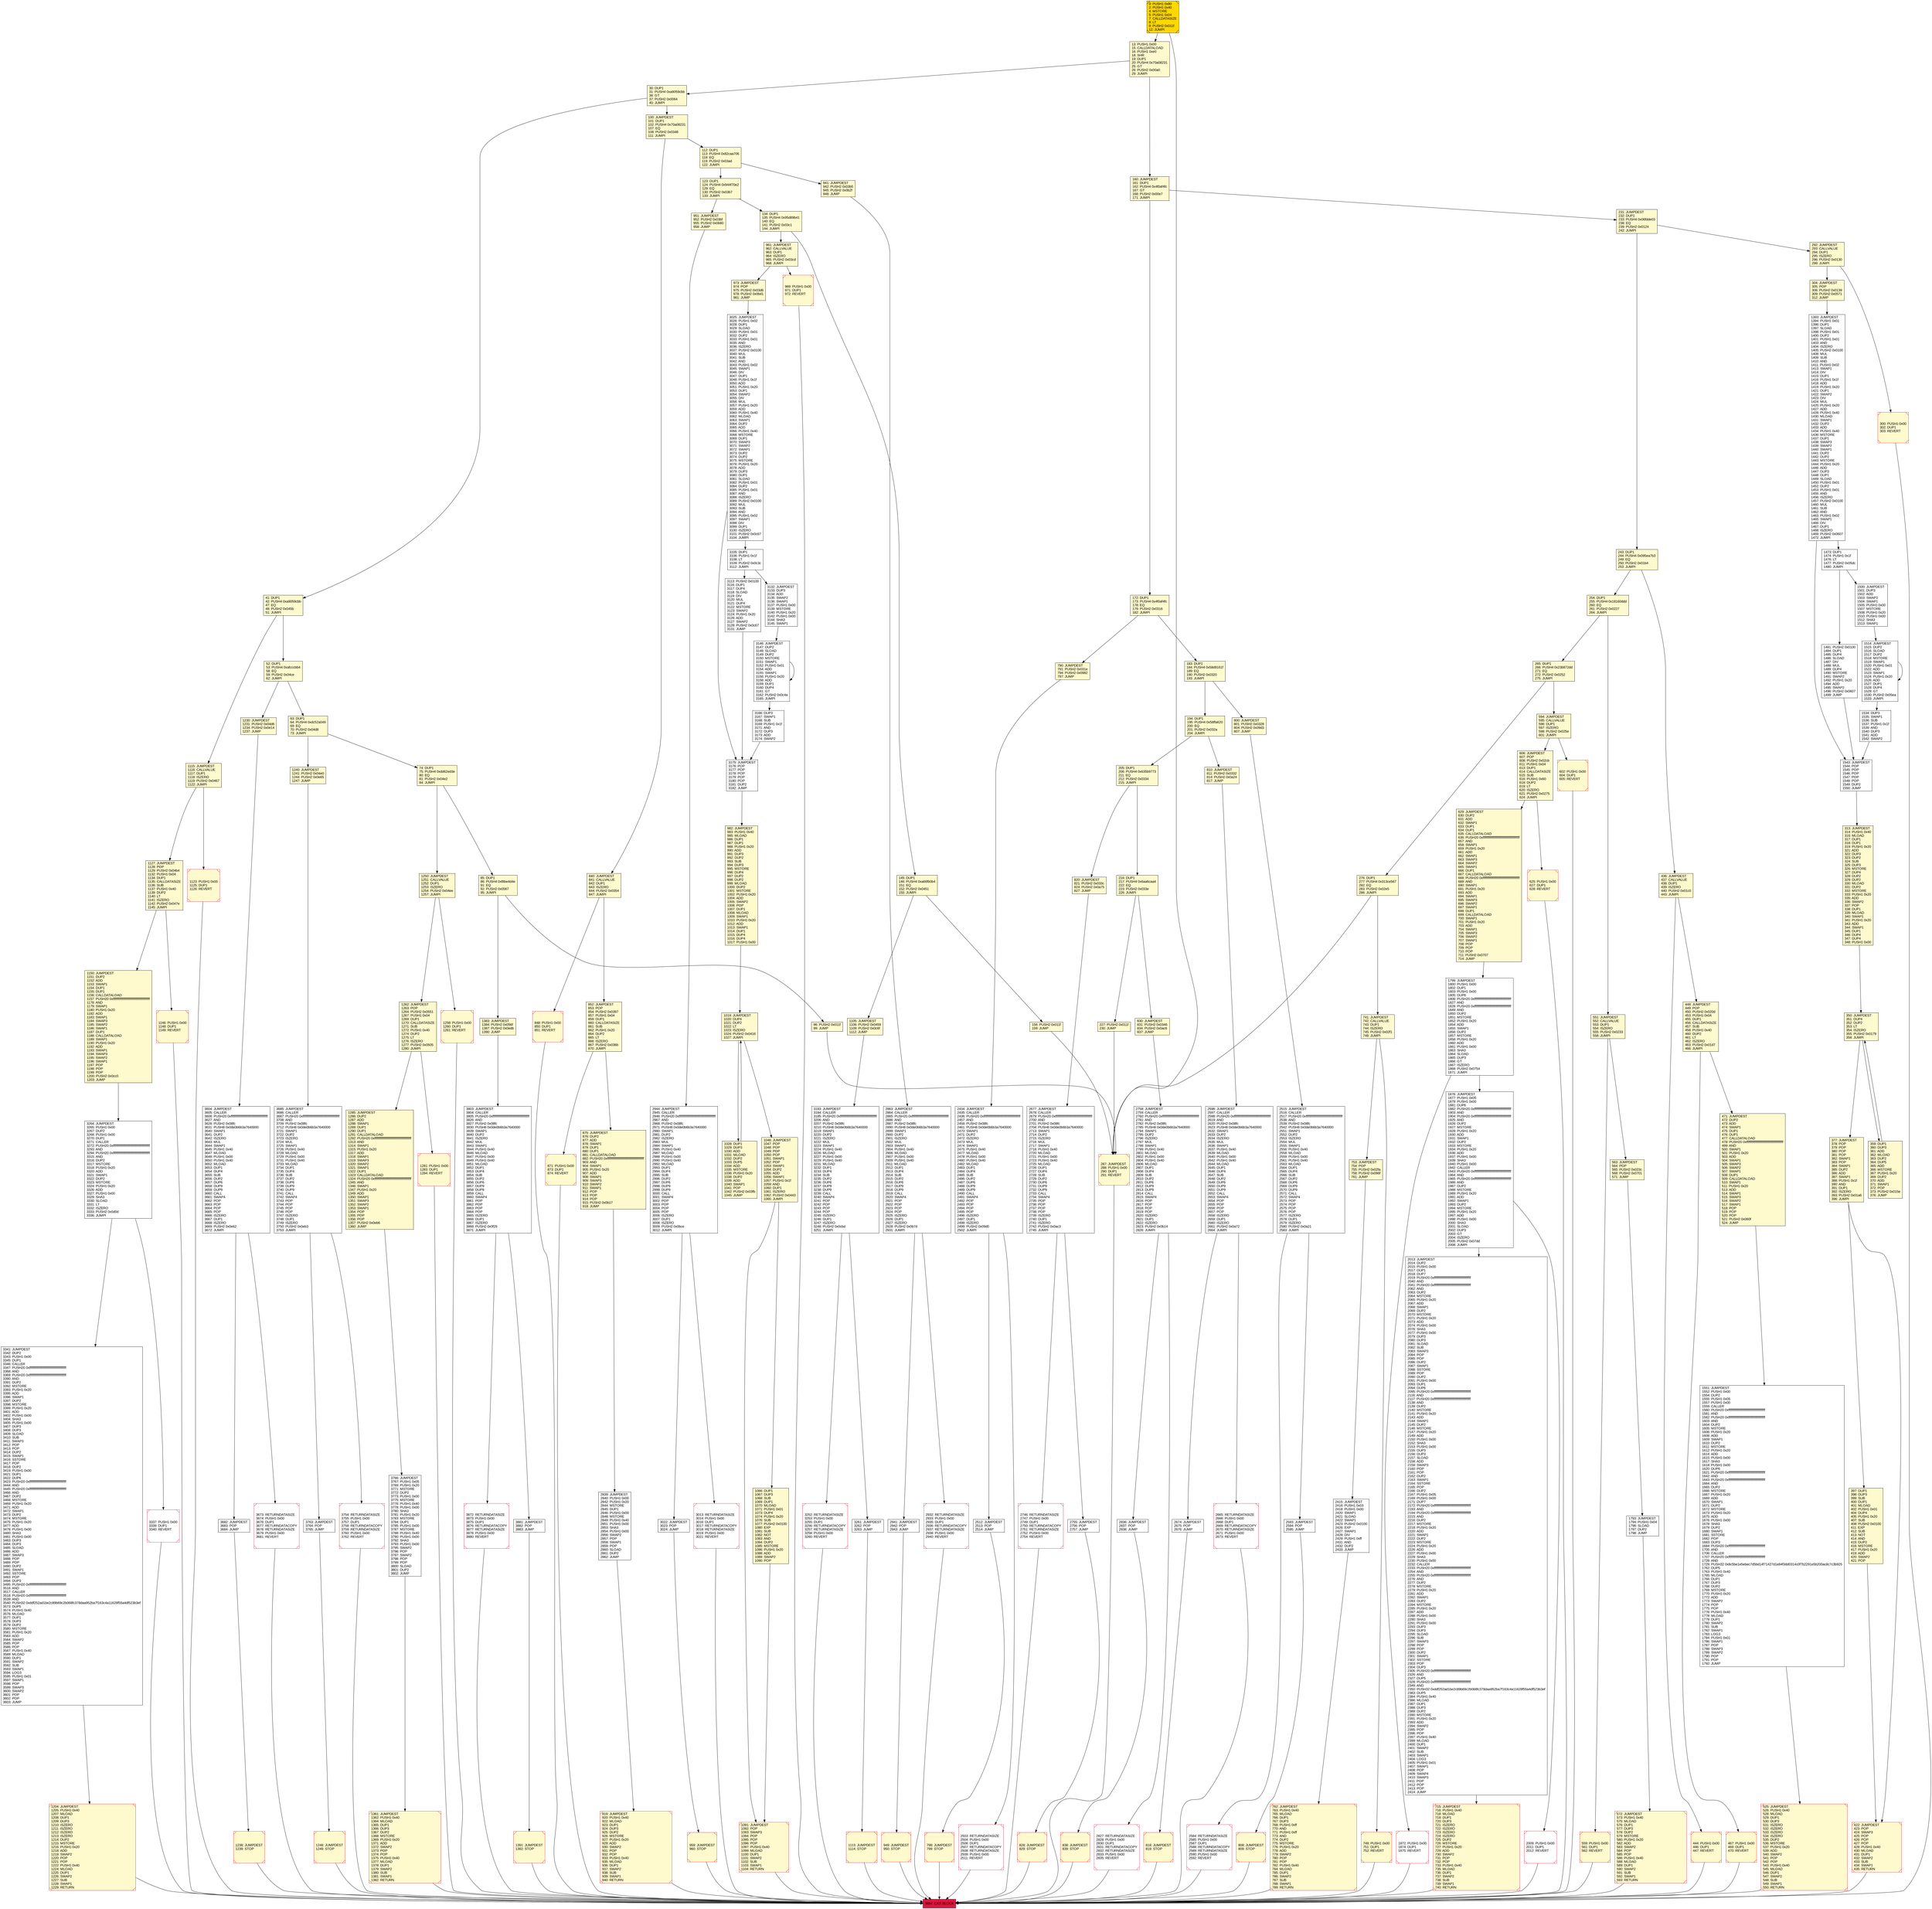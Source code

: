 digraph G {
bgcolor=transparent rankdir=UD;
node [shape=box style=filled color=black fillcolor=white fontname=arial fontcolor=black];
2584 [label="2584: RETURNDATASIZE\l2585: PUSH1 0x00\l2587: DUP1\l2588: RETURNDATACOPY\l2589: RETURNDATASIZE\l2590: PUSH1 0x00\l2592: REVERT\l" shape=Msquare color=crimson ];
2593 [label="2593: JUMPDEST\l2594: POP\l2595: JUMP\l" ];
276 [label="276: DUP1\l277: PUSH4 0x313ce567\l282: EQ\l283: PUSH2 0x02e5\l286: JUMPI\l" fillcolor=lemonchiffon ];
350 [label="350: JUMPDEST\l351: DUP4\l352: DUP2\l353: LT\l354: ISZERO\l355: PUSH2 0x0179\l358: JUMPI\l" fillcolor=lemonchiffon ];
3105 [label="3105: DUP1\l3106: PUSH1 0x1f\l3108: LT\l3109: PUSH2 0x0c3c\l3112: JUMPI\l" ];
1230 [label="1230: JUMPDEST\l1231: PUSH2 0x04d6\l1234: PUSH2 0x0e14\l1237: JUMP\l" fillcolor=lemonchiffon ];
3881 [label="3881: JUMPDEST\l3882: POP\l3883: JUMP\l" ];
2827 [label="2827: RETURNDATASIZE\l2828: PUSH1 0x00\l2830: DUP1\l2831: RETURNDATACOPY\l2832: RETURNDATASIZE\l2833: PUSH1 0x00\l2835: REVERT\l" shape=Msquare color=crimson ];
227 [label="227: PUSH2 0x011f\l230: JUMP\l" fillcolor=lemonchiffon ];
254 [label="254: DUP1\l255: PUSH4 0x18160ddd\l260: EQ\l261: PUSH2 0x0227\l264: JUMPI\l" fillcolor=lemonchiffon ];
3803 [label="3803: JUMPDEST\l3804: CALLER\l3805: PUSH20 0xffffffffffffffffffffffffffffffffffffffff\l3826: AND\l3827: PUSH2 0x08fc\l3830: PUSH8 0x0de0b6b3a7640000\l3839: SWAP1\l3840: DUP2\l3841: ISZERO\l3842: MUL\l3843: SWAP1\l3844: PUSH1 0x40\l3846: MLOAD\l3847: PUSH1 0x00\l3849: PUSH1 0x40\l3851: MLOAD\l3852: DUP1\l3853: DUP4\l3854: SUB\l3855: DUP2\l3856: DUP6\l3857: DUP9\l3858: DUP9\l3859: CALL\l3860: SWAP4\l3861: POP\l3862: POP\l3863: POP\l3864: POP\l3865: ISZERO\l3866: DUP1\l3867: ISZERO\l3868: PUSH2 0x0f29\l3871: JUMPI\l" ];
1876 [label="1876: JUMPDEST\l1877: PUSH1 0x05\l1879: PUSH1 0x00\l1881: DUP6\l1882: PUSH20 0xffffffffffffffffffffffffffffffffffffffff\l1903: AND\l1904: PUSH20 0xffffffffffffffffffffffffffffffffffffffff\l1925: AND\l1926: DUP2\l1927: MSTORE\l1928: PUSH1 0x20\l1930: ADD\l1931: SWAP1\l1932: DUP2\l1933: MSTORE\l1934: PUSH1 0x20\l1936: ADD\l1937: PUSH1 0x00\l1939: SHA3\l1940: PUSH1 0x00\l1942: CALLER\l1943: PUSH20 0xffffffffffffffffffffffffffffffffffffffff\l1964: AND\l1965: PUSH20 0xffffffffffffffffffffffffffffffffffffffff\l1986: AND\l1987: DUP2\l1988: MSTORE\l1989: PUSH1 0x20\l1991: ADD\l1992: SWAP1\l1993: DUP2\l1994: MSTORE\l1995: PUSH1 0x20\l1997: ADD\l1998: PUSH1 0x00\l2000: SHA3\l2001: SLOAD\l2002: DUP3\l2003: GT\l2004: ISZERO\l2005: PUSH2 0x07dd\l2008: JUMPI\l" ];
287 [label="287: JUMPDEST\l288: PUSH1 0x00\l290: DUP1\l291: REVERT\l" fillcolor=lemonchiffon shape=Msquare color=crimson ];
1383 [label="1383: JUMPDEST\l1384: PUSH2 0x056f\l1387: PUSH2 0x0edb\l1390: JUMP\l" fillcolor=lemonchiffon ];
216 [label="216: DUP1\l217: PUSH4 0x6aa6caa4\l222: EQ\l223: PUSH2 0x033e\l226: JUMPI\l" fillcolor=lemonchiffon ];
444 [label="444: PUSH1 0x00\l446: DUP1\l447: REVERT\l" fillcolor=lemonchiffon shape=Msquare color=crimson ];
3113 [label="3113: PUSH2 0x0100\l3116: DUP1\l3117: DUP4\l3118: SLOAD\l3119: DIV\l3120: MUL\l3121: DUP4\l3122: MSTORE\l3123: SWAP2\l3124: PUSH1 0x20\l3126: ADD\l3127: SWAP2\l3128: PUSH2 0x0c67\l3131: JUMP\l" ];
949 [label="949: JUMPDEST\l950: STOP\l" fillcolor=lemonchiffon shape=Msquare color=crimson ];
1066 [label="1066: DUP1\l1067: DUP3\l1068: SUB\l1069: DUP1\l1070: MLOAD\l1071: PUSH1 0x01\l1073: DUP4\l1074: PUSH1 0x20\l1076: SUB\l1077: PUSH2 0x0100\l1080: EXP\l1081: SUB\l1082: NOT\l1083: AND\l1084: DUP2\l1085: MSTORE\l1086: PUSH1 0x20\l1088: ADD\l1089: SWAP2\l1090: POP\l" fillcolor=lemonchiffon ];
1285 [label="1285: JUMPDEST\l1286: DUP2\l1287: ADD\l1288: SWAP1\l1289: DUP1\l1290: DUP1\l1291: CALLDATALOAD\l1292: PUSH20 0xffffffffffffffffffffffffffffffffffffffff\l1313: AND\l1314: SWAP1\l1315: PUSH1 0x20\l1317: ADD\l1318: SWAP1\l1319: SWAP3\l1320: SWAP2\l1321: SWAP1\l1322: DUP1\l1323: CALLDATALOAD\l1324: PUSH20 0xffffffffffffffffffffffffffffffffffffffff\l1345: AND\l1346: SWAP1\l1347: PUSH1 0x20\l1349: ADD\l1350: SWAP1\l1351: SWAP3\l1352: SWAP2\l1353: SWAP1\l1354: POP\l1355: POP\l1356: POP\l1357: PUSH2 0x0eb6\l1360: JUMP\l" fillcolor=lemonchiffon ];
919 [label="919: JUMPDEST\l920: PUSH1 0x40\l922: MLOAD\l923: DUP1\l924: DUP3\l925: DUP2\l926: MSTORE\l927: PUSH1 0x20\l929: ADD\l930: SWAP2\l931: POP\l932: POP\l933: PUSH1 0x40\l935: MLOAD\l936: DUP1\l937: SWAP2\l938: SUB\l939: SWAP1\l940: RETURN\l" fillcolor=lemonchiffon shape=Msquare color=crimson ];
3132 [label="3132: JUMPDEST\l3133: DUP3\l3134: ADD\l3135: SWAP2\l3136: SWAP1\l3137: PUSH1 0x00\l3139: MSTORE\l3140: PUSH1 0x20\l3142: PUSH1 0x00\l3144: SHA3\l3145: SWAP1\l" ];
959 [label="959: JUMPDEST\l960: STOP\l" fillcolor=lemonchiffon shape=Msquare color=crimson ];
3884 [label="3884: EXIT BLOCK\l" fillcolor=crimson ];
800 [label="800: JUMPDEST\l801: PUSH2 0x0328\l804: PUSH2 0x09d3\l807: JUMP\l" fillcolor=lemonchiffon ];
525 [label="525: JUMPDEST\l526: PUSH1 0x40\l528: MLOAD\l529: DUP1\l530: DUP3\l531: ISZERO\l532: ISZERO\l533: ISZERO\l534: ISZERO\l535: DUP2\l536: MSTORE\l537: PUSH1 0x20\l539: ADD\l540: SWAP2\l541: POP\l542: POP\l543: PUSH1 0x40\l545: MLOAD\l546: DUP1\l547: SWAP2\l548: SUB\l549: SWAP1\l550: RETURN\l" fillcolor=lemonchiffon shape=Msquare color=crimson ];
1543 [label="1543: JUMPDEST\l1544: POP\l1545: POP\l1546: POP\l1547: POP\l1548: POP\l1549: DUP2\l1550: JUMP\l" ];
2836 [label="2836: JUMPDEST\l2837: POP\l2838: JUMP\l" ];
830 [label="830: JUMPDEST\l831: PUSH2 0x0346\l834: PUSH2 0x0ac6\l837: JUMP\l" fillcolor=lemonchiffon ];
3872 [label="3872: RETURNDATASIZE\l3873: PUSH1 0x00\l3875: DUP1\l3876: RETURNDATACOPY\l3877: RETURNDATASIZE\l3878: PUSH1 0x00\l3880: REVERT\l" shape=Msquare color=crimson ];
422 [label="422: JUMPDEST\l423: POP\l424: SWAP3\l425: POP\l426: POP\l427: POP\l428: PUSH1 0x40\l430: MLOAD\l431: DUP1\l432: SWAP2\l433: SUB\l434: SWAP1\l435: RETURN\l" fillcolor=lemonchiffon shape=Msquare color=crimson ];
194 [label="194: DUP1\l195: PUSH4 0x58ffa620\l200: EQ\l201: PUSH2 0x032a\l204: JUMPI\l" fillcolor=lemonchiffon ];
2596 [label="2596: JUMPDEST\l2597: CALLER\l2598: PUSH20 0xffffffffffffffffffffffffffffffffffffffff\l2619: AND\l2620: PUSH2 0x08fc\l2623: PUSH8 0x0de0b6b3a7640000\l2632: SWAP1\l2633: DUP2\l2634: ISZERO\l2635: MUL\l2636: SWAP1\l2637: PUSH1 0x40\l2639: MLOAD\l2640: PUSH1 0x00\l2642: PUSH1 0x40\l2644: MLOAD\l2645: DUP1\l2646: DUP4\l2647: SUB\l2648: DUP2\l2649: DUP6\l2650: DUP9\l2651: DUP9\l2652: CALL\l2653: SWAP4\l2654: POP\l2655: POP\l2656: POP\l2657: POP\l2658: ISZERO\l2659: DUP1\l2660: ISZERO\l2661: PUSH2 0x0a72\l2664: JUMPI\l" ];
2013 [label="2013: JUMPDEST\l2014: DUP2\l2015: PUSH1 0x00\l2017: DUP1\l2018: DUP7\l2019: PUSH20 0xffffffffffffffffffffffffffffffffffffffff\l2040: AND\l2041: PUSH20 0xffffffffffffffffffffffffffffffffffffffff\l2062: AND\l2063: DUP2\l2064: MSTORE\l2065: PUSH1 0x20\l2067: ADD\l2068: SWAP1\l2069: DUP2\l2070: MSTORE\l2071: PUSH1 0x20\l2073: ADD\l2074: PUSH1 0x00\l2076: SHA3\l2077: PUSH1 0x00\l2079: DUP3\l2080: DUP3\l2081: SLOAD\l2082: SUB\l2083: SWAP3\l2084: POP\l2085: POP\l2086: DUP2\l2087: SWAP1\l2088: SSTORE\l2089: POP\l2090: DUP2\l2091: PUSH1 0x00\l2093: DUP1\l2094: DUP6\l2095: PUSH20 0xffffffffffffffffffffffffffffffffffffffff\l2116: AND\l2117: PUSH20 0xffffffffffffffffffffffffffffffffffffffff\l2138: AND\l2139: DUP2\l2140: MSTORE\l2141: PUSH1 0x20\l2143: ADD\l2144: SWAP1\l2145: DUP2\l2146: MSTORE\l2147: PUSH1 0x20\l2149: ADD\l2150: PUSH1 0x00\l2152: SHA3\l2153: PUSH1 0x00\l2155: DUP3\l2156: DUP3\l2157: SLOAD\l2158: ADD\l2159: SWAP3\l2160: POP\l2161: POP\l2162: DUP2\l2163: SWAP1\l2164: SSTORE\l2165: POP\l2166: DUP2\l2167: PUSH1 0x05\l2169: PUSH1 0x00\l2171: DUP7\l2172: PUSH20 0xffffffffffffffffffffffffffffffffffffffff\l2193: AND\l2194: PUSH20 0xffffffffffffffffffffffffffffffffffffffff\l2215: AND\l2216: DUP2\l2217: MSTORE\l2218: PUSH1 0x20\l2220: ADD\l2221: SWAP1\l2222: DUP2\l2223: MSTORE\l2224: PUSH1 0x20\l2226: ADD\l2227: PUSH1 0x00\l2229: SHA3\l2230: PUSH1 0x00\l2232: CALLER\l2233: PUSH20 0xffffffffffffffffffffffffffffffffffffffff\l2254: AND\l2255: PUSH20 0xffffffffffffffffffffffffffffffffffffffff\l2276: AND\l2277: DUP2\l2278: MSTORE\l2279: PUSH1 0x20\l2281: ADD\l2282: SWAP1\l2283: DUP2\l2284: MSTORE\l2285: PUSH1 0x20\l2287: ADD\l2288: PUSH1 0x00\l2290: SHA3\l2291: PUSH1 0x00\l2293: DUP3\l2294: DUP3\l2295: SLOAD\l2296: SUB\l2297: SWAP3\l2298: POP\l2299: POP\l2300: DUP2\l2301: SWAP1\l2302: SSTORE\l2303: POP\l2304: DUP3\l2305: PUSH20 0xffffffffffffffffffffffffffffffffffffffff\l2326: AND\l2327: DUP5\l2328: PUSH20 0xffffffffffffffffffffffffffffffffffffffff\l2349: AND\l2350: PUSH32 0xddf252ad1be2c89b69c2b068fc378daa952ba7f163c4a11628f55a4df523b3ef\l2383: DUP5\l2384: PUSH1 0x40\l2386: MLOAD\l2387: DUP1\l2388: DUP3\l2389: DUP2\l2390: MSTORE\l2391: PUSH1 0x20\l2393: ADD\l2394: SWAP2\l2395: POP\l2396: POP\l2397: PUSH1 0x40\l2399: MLOAD\l2400: DUP1\l2401: SWAP2\l2402: SUB\l2403: SWAP1\l2404: LOG3\l2405: PUSH1 0x01\l2407: SWAP1\l2408: POP\l2409: SWAP4\l2410: SWAP3\l2411: POP\l2412: POP\l2413: POP\l2414: JUMP\l" ];
1238 [label="1238: JUMPDEST\l1239: STOP\l" fillcolor=lemonchiffon shape=Msquare color=crimson ];
3673 [label="3673: RETURNDATASIZE\l3674: PUSH1 0x00\l3676: DUP1\l3677: RETURNDATACOPY\l3678: RETURNDATASIZE\l3679: PUSH1 0x00\l3681: REVERT\l" shape=Msquare color=crimson ];
3682 [label="3682: JUMPDEST\l3683: POP\l3684: JUMP\l" ];
2434 [label="2434: JUMPDEST\l2435: CALLER\l2436: PUSH20 0xffffffffffffffffffffffffffffffffffffffff\l2457: AND\l2458: PUSH2 0x08fc\l2461: PUSH8 0x0de0b6b3a7640000\l2470: SWAP1\l2471: DUP2\l2472: ISZERO\l2473: MUL\l2474: SWAP1\l2475: PUSH1 0x40\l2477: MLOAD\l2478: PUSH1 0x00\l2480: PUSH1 0x40\l2482: MLOAD\l2483: DUP1\l2484: DUP4\l2485: SUB\l2486: DUP2\l2487: DUP6\l2488: DUP9\l2489: DUP9\l2490: CALL\l2491: SWAP4\l2492: POP\l2493: POP\l2494: POP\l2495: POP\l2496: ISZERO\l2497: DUP1\l2498: ISZERO\l2499: PUSH2 0x09d0\l2502: JUMPI\l" ];
1258 [label="1258: PUSH1 0x00\l1260: DUP1\l1261: REVERT\l" fillcolor=lemonchiffon shape=Msquare color=crimson ];
749 [label="749: PUSH1 0x00\l751: DUP1\l752: REVERT\l" fillcolor=lemonchiffon shape=Msquare color=crimson ];
1514 [label="1514: JUMPDEST\l1515: DUP2\l1516: SLOAD\l1517: DUP2\l1518: MSTORE\l1519: SWAP1\l1520: PUSH1 0x01\l1522: ADD\l1523: SWAP1\l1524: PUSH1 0x20\l1526: ADD\l1527: DUP1\l1528: DUP4\l1529: GT\l1530: PUSH2 0x05ea\l1533: JUMPI\l" ];
741 [label="741: JUMPDEST\l742: CALLVALUE\l743: DUP1\l744: ISZERO\l745: PUSH2 0x02f1\l748: JUMPI\l" fillcolor=lemonchiffon ];
762 [label="762: JUMPDEST\l763: PUSH1 0x40\l765: MLOAD\l766: DUP1\l767: DUP3\l768: PUSH1 0xff\l770: AND\l771: PUSH1 0xff\l773: AND\l774: DUP2\l775: MSTORE\l776: PUSH1 0x20\l778: ADD\l779: SWAP2\l780: POP\l781: POP\l782: PUSH1 0x40\l784: MLOAD\l785: DUP1\l786: SWAP2\l787: SUB\l788: SWAP1\l789: RETURN\l" fillcolor=lemonchiffon shape=Msquare color=crimson ];
3175 [label="3175: JUMPDEST\l3176: POP\l3177: POP\l3178: POP\l3179: POP\l3180: POP\l3181: DUP2\l3182: JUMP\l" ];
1250 [label="1250: JUMPDEST\l1251: CALLVALUE\l1252: DUP1\l1253: ISZERO\l1254: PUSH2 0x04ee\l1257: JUMPI\l" fillcolor=lemonchiffon ];
112 [label="112: DUP1\l113: PUSH4 0x82caa706\l118: EQ\l119: PUSH2 0x03ad\l122: JUMPI\l" fillcolor=lemonchiffon ];
852 [label="852: JUMPDEST\l853: POP\l854: PUSH2 0x0397\l857: PUSH1 0x04\l859: DUP1\l860: CALLDATASIZE\l861: SUB\l862: PUSH1 0x20\l864: DUP2\l865: LT\l866: ISZERO\l867: PUSH2 0x036b\l870: JUMPI\l" fillcolor=lemonchiffon ];
2674 [label="2674: JUMPDEST\l2675: POP\l2676: JUMP\l" ];
790 [label="790: JUMPDEST\l791: PUSH2 0x031e\l794: PUSH2 0x0982\l797: JUMP\l" fillcolor=lemonchiffon ];
2941 [label="2941: JUMPDEST\l2942: POP\l2943: JUMP\l" ];
1481 [label="1481: PUSH2 0x0100\l1484: DUP1\l1485: DUP4\l1486: SLOAD\l1487: DIV\l1488: MUL\l1489: DUP4\l1490: MSTORE\l1491: SWAP2\l1492: PUSH1 0x20\l1494: ADD\l1495: SWAP2\l1496: PUSH2 0x0607\l1499: JUMP\l" ];
606 [label="606: JUMPDEST\l607: POP\l608: PUSH2 0x02cb\l611: PUSH1 0x04\l613: DUP1\l614: CALLDATASIZE\l615: SUB\l616: PUSH1 0x60\l618: DUP2\l619: LT\l620: ISZERO\l621: PUSH2 0x0275\l624: JUMPI\l" fillcolor=lemonchiffon ];
961 [label="961: JUMPDEST\l962: CALLVALUE\l963: DUP1\l964: ISZERO\l965: PUSH2 0x03cd\l968: JUMPI\l" fillcolor=lemonchiffon ];
982 [label="982: JUMPDEST\l983: PUSH1 0x40\l985: MLOAD\l986: DUP1\l987: DUP1\l988: PUSH1 0x20\l990: ADD\l991: DUP3\l992: DUP2\l993: SUB\l994: DUP3\l995: MSTORE\l996: DUP4\l997: DUP2\l998: DUP2\l999: MLOAD\l1000: DUP2\l1001: MSTORE\l1002: PUSH1 0x20\l1004: ADD\l1005: SWAP2\l1006: POP\l1007: DUP1\l1008: MLOAD\l1009: SWAP1\l1010: PUSH1 0x20\l1012: ADD\l1013: SWAP1\l1014: DUP1\l1015: DUP4\l1016: DUP4\l1017: PUSH1 0x00\l" fillcolor=lemonchiffon ];
3264 [label="3264: JUMPDEST\l3265: PUSH1 0x00\l3267: DUP2\l3268: PUSH1 0x00\l3270: DUP1\l3271: CALLER\l3272: PUSH20 0xffffffffffffffffffffffffffffffffffffffff\l3293: AND\l3294: PUSH20 0xffffffffffffffffffffffffffffffffffffffff\l3315: AND\l3316: DUP2\l3317: MSTORE\l3318: PUSH1 0x20\l3320: ADD\l3321: SWAP1\l3322: DUP2\l3323: MSTORE\l3324: PUSH1 0x20\l3326: ADD\l3327: PUSH1 0x00\l3329: SHA3\l3330: SLOAD\l3331: LT\l3332: ISZERO\l3333: PUSH2 0x0d0d\l3336: JUMPI\l" ];
3166 [label="3166: DUP3\l3167: SWAP1\l3168: SUB\l3169: PUSH1 0x1f\l3171: AND\l3172: DUP3\l3173: ADD\l3174: SWAP2\l" ];
969 [label="969: PUSH1 0x00\l971: DUP1\l972: REVERT\l" fillcolor=lemonchiffon shape=Msquare color=crimson ];
13 [label="13: PUSH1 0x00\l15: CALLDATALOAD\l16: PUSH1 0xe0\l18: SHR\l19: DUP1\l20: PUSH4 0x70a08231\l25: GT\l26: PUSH2 0x00a0\l29: JUMPI\l" fillcolor=lemonchiffon ];
304 [label="304: JUMPDEST\l305: POP\l306: PUSH2 0x0139\l309: PUSH2 0x0571\l312: JUMP\l" fillcolor=lemonchiffon ];
156 [label="156: PUSH2 0x011f\l159: JUMP\l" fillcolor=lemonchiffon ];
436 [label="436: JUMPDEST\l437: CALLVALUE\l438: DUP1\l439: ISZERO\l440: PUSH2 0x01c0\l443: JUMPI\l" fillcolor=lemonchiffon ];
2515 [label="2515: JUMPDEST\l2516: CALLER\l2517: PUSH20 0xffffffffffffffffffffffffffffffffffffffff\l2538: AND\l2539: PUSH2 0x08fc\l2542: PUSH8 0x0de0b6b3a7640000\l2551: SWAP1\l2552: DUP2\l2553: ISZERO\l2554: MUL\l2555: SWAP1\l2556: PUSH1 0x40\l2558: MLOAD\l2559: PUSH1 0x00\l2561: PUSH1 0x40\l2563: MLOAD\l2564: DUP1\l2565: DUP4\l2566: SUB\l2567: DUP2\l2568: DUP6\l2569: DUP9\l2570: DUP9\l2571: CALL\l2572: SWAP4\l2573: POP\l2574: POP\l2575: POP\l2576: POP\l2577: ISZERO\l2578: DUP1\l2579: ISZERO\l2580: PUSH2 0x0a21\l2583: JUMPI\l" ];
2932 [label="2932: RETURNDATASIZE\l2933: PUSH1 0x00\l2935: DUP1\l2936: RETURNDATACOPY\l2937: RETURNDATASIZE\l2938: PUSH1 0x00\l2940: REVERT\l" shape=Msquare color=crimson ];
467 [label="467: PUSH1 0x00\l469: DUP1\l470: REVERT\l" fillcolor=lemonchiffon shape=Msquare color=crimson ];
2665 [label="2665: RETURNDATASIZE\l2666: PUSH1 0x00\l2668: DUP1\l2669: RETURNDATACOPY\l2670: RETURNDATASIZE\l2671: PUSH1 0x00\l2673: REVERT\l" shape=Msquare color=crimson ];
30 [label="30: DUP1\l31: PUSH4 0xa9059cbb\l36: GT\l37: PUSH2 0x0064\l40: JUMPI\l" fillcolor=lemonchiffon ];
1248 [label="1248: JUMPDEST\l1249: STOP\l" fillcolor=lemonchiffon shape=Msquare color=crimson ];
3025 [label="3025: JUMPDEST\l3026: PUSH1 0x02\l3028: DUP1\l3029: SLOAD\l3030: PUSH1 0x01\l3032: DUP2\l3033: PUSH1 0x01\l3035: AND\l3036: ISZERO\l3037: PUSH2 0x0100\l3040: MUL\l3041: SUB\l3042: AND\l3043: PUSH1 0x02\l3045: SWAP1\l3046: DIV\l3047: DUP1\l3048: PUSH1 0x1f\l3050: ADD\l3051: PUSH1 0x20\l3053: DUP1\l3054: SWAP2\l3055: DIV\l3056: MUL\l3057: PUSH1 0x20\l3059: ADD\l3060: PUSH1 0x40\l3062: MLOAD\l3063: SWAP1\l3064: DUP2\l3065: ADD\l3066: PUSH1 0x40\l3068: MSTORE\l3069: DUP1\l3070: SWAP3\l3071: SWAP2\l3072: SWAP1\l3073: DUP2\l3074: DUP2\l3075: MSTORE\l3076: PUSH1 0x20\l3078: ADD\l3079: DUP3\l3080: DUP1\l3081: SLOAD\l3082: PUSH1 0x01\l3084: DUP2\l3085: PUSH1 0x01\l3087: AND\l3088: ISZERO\l3089: PUSH2 0x0100\l3092: MUL\l3093: SUB\l3094: AND\l3095: PUSH1 0x02\l3097: SWAP1\l3098: DIV\l3099: DUP1\l3100: ISZERO\l3101: PUSH2 0x0c67\l3104: JUMPI\l" ];
875 [label="875: JUMPDEST\l876: DUP2\l877: ADD\l878: SWAP1\l879: DUP1\l880: DUP1\l881: CALLDATALOAD\l882: PUSH20 0xffffffffffffffffffffffffffffffffffffffff\l903: AND\l904: SWAP1\l905: PUSH1 0x20\l907: ADD\l908: SWAP1\l909: SWAP3\l910: SWAP2\l911: SWAP1\l912: POP\l913: POP\l914: POP\l915: PUSH2 0x0b17\l918: JUMP\l" fillcolor=lemonchiffon ];
1028 [label="1028: DUP1\l1029: DUP3\l1030: ADD\l1031: MLOAD\l1032: DUP2\l1033: DUP5\l1034: ADD\l1035: MSTORE\l1036: PUSH1 0x20\l1038: DUP2\l1039: ADD\l1040: SWAP1\l1041: POP\l1042: PUSH2 0x03fb\l1045: JUMP\l" fillcolor=lemonchiffon ];
2009 [label="2009: PUSH1 0x00\l2011: DUP1\l2012: REVERT\l" shape=Msquare color=crimson ];
1473 [label="1473: DUP1\l1474: PUSH1 0x1f\l1476: LT\l1477: PUSH2 0x05dc\l1480: JUMPI\l" ];
397 [label="397: DUP1\l398: DUP3\l399: SUB\l400: DUP1\l401: MLOAD\l402: PUSH1 0x01\l404: DUP4\l405: PUSH1 0x20\l407: SUB\l408: PUSH2 0x0100\l411: EXP\l412: SUB\l413: NOT\l414: AND\l415: DUP2\l416: MSTORE\l417: PUSH1 0x20\l419: ADD\l420: SWAP2\l421: POP\l" fillcolor=lemonchiffon ];
810 [label="810: JUMPDEST\l811: PUSH2 0x0332\l814: PUSH2 0x0a24\l817: JUMP\l" fillcolor=lemonchiffon ];
1204 [label="1204: JUMPDEST\l1205: PUSH1 0x40\l1207: MLOAD\l1208: DUP1\l1209: DUP3\l1210: ISZERO\l1211: ISZERO\l1212: ISZERO\l1213: ISZERO\l1214: DUP2\l1215: MSTORE\l1216: PUSH1 0x20\l1218: ADD\l1219: SWAP2\l1220: POP\l1221: POP\l1222: PUSH1 0x40\l1224: MLOAD\l1225: DUP1\l1226: SWAP2\l1227: SUB\l1228: SWAP1\l1229: RETURN\l" fillcolor=lemonchiffon shape=Msquare color=crimson ];
313 [label="313: JUMPDEST\l314: PUSH1 0x40\l316: MLOAD\l317: DUP1\l318: DUP1\l319: PUSH1 0x20\l321: ADD\l322: DUP3\l323: DUP2\l324: SUB\l325: DUP3\l326: MSTORE\l327: DUP4\l328: DUP2\l329: DUP2\l330: MLOAD\l331: DUP2\l332: MSTORE\l333: PUSH1 0x20\l335: ADD\l336: SWAP2\l337: POP\l338: DUP1\l339: MLOAD\l340: SWAP1\l341: PUSH1 0x20\l343: ADD\l344: SWAP1\l345: DUP1\l346: DUP4\l347: DUP4\l348: PUSH1 0x00\l" fillcolor=lemonchiffon ];
1799 [label="1799: JUMPDEST\l1800: PUSH1 0x00\l1802: DUP1\l1803: PUSH1 0x00\l1805: DUP6\l1806: PUSH20 0xffffffffffffffffffffffffffffffffffffffff\l1827: AND\l1828: PUSH20 0xffffffffffffffffffffffffffffffffffffffff\l1849: AND\l1850: DUP2\l1851: MSTORE\l1852: PUSH1 0x20\l1854: ADD\l1855: SWAP1\l1856: DUP2\l1857: MSTORE\l1858: PUSH1 0x20\l1860: ADD\l1861: PUSH1 0x00\l1863: SHA3\l1864: SLOAD\l1865: DUP3\l1866: GT\l1867: ISZERO\l1868: PUSH2 0x0754\l1871: JUMPI\l" ];
798 [label="798: JUMPDEST\l799: STOP\l" fillcolor=lemonchiffon shape=Msquare color=crimson ];
1019 [label="1019: JUMPDEST\l1020: DUP4\l1021: DUP2\l1022: LT\l1023: ISZERO\l1024: PUSH2 0x0416\l1027: JUMPI\l" fillcolor=lemonchiffon ];
2415 [label="2415: JUMPDEST\l2416: PUSH1 0x03\l2418: PUSH1 0x00\l2420: SWAP1\l2421: SLOAD\l2422: SWAP1\l2423: PUSH2 0x0100\l2426: EXP\l2427: SWAP1\l2428: DIV\l2429: PUSH1 0xff\l2431: AND\l2432: DUP2\l2433: JUMP\l" ];
300 [label="300: PUSH1 0x00\l302: DUP1\l303: REVERT\l" fillcolor=lemonchiffon shape=Msquare color=crimson ];
559 [label="559: PUSH1 0x00\l561: DUP1\l562: REVERT\l" fillcolor=lemonchiffon shape=Msquare color=crimson ];
1150 [label="1150: JUMPDEST\l1151: DUP2\l1152: ADD\l1153: SWAP1\l1154: DUP1\l1155: DUP1\l1156: CALLDATALOAD\l1157: PUSH20 0xffffffffffffffffffffffffffffffffffffffff\l1178: AND\l1179: SWAP1\l1180: PUSH1 0x20\l1182: ADD\l1183: SWAP1\l1184: SWAP3\l1185: SWAP2\l1186: SWAP1\l1187: DUP1\l1188: CALLDATALOAD\l1189: SWAP1\l1190: PUSH1 0x20\l1192: ADD\l1193: SWAP1\l1194: SWAP3\l1195: SWAP2\l1196: SWAP1\l1197: POP\l1198: POP\l1199: POP\l1200: PUSH2 0x0cc0\l1203: JUMP\l" fillcolor=lemonchiffon ];
572 [label="572: JUMPDEST\l573: PUSH1 0x40\l575: MLOAD\l576: DUP1\l577: DUP3\l578: DUP2\l579: MSTORE\l580: PUSH1 0x20\l582: ADD\l583: SWAP2\l584: POP\l585: POP\l586: PUSH1 0x40\l588: MLOAD\l589: DUP1\l590: SWAP2\l591: SUB\l592: SWAP1\l593: RETURN\l" fillcolor=lemonchiffon shape=Msquare color=crimson ];
2677 [label="2677: JUMPDEST\l2678: CALLER\l2679: PUSH20 0xffffffffffffffffffffffffffffffffffffffff\l2700: AND\l2701: PUSH2 0x08fc\l2704: PUSH8 0x0de0b6b3a7640000\l2713: SWAP1\l2714: DUP2\l2715: ISZERO\l2716: MUL\l2717: SWAP1\l2718: PUSH1 0x40\l2720: MLOAD\l2721: PUSH1 0x00\l2723: PUSH1 0x40\l2725: MLOAD\l2726: DUP1\l2727: DUP4\l2728: SUB\l2729: DUP2\l2730: DUP6\l2731: DUP9\l2732: DUP9\l2733: CALL\l2734: SWAP4\l2735: POP\l2736: POP\l2737: POP\l2738: POP\l2739: ISZERO\l2740: DUP1\l2741: ISZERO\l2742: PUSH2 0x0ac3\l2745: JUMPI\l" ];
96 [label="96: PUSH2 0x011f\l99: JUMP\l" fillcolor=lemonchiffon ];
3604 [label="3604: JUMPDEST\l3605: CALLER\l3606: PUSH20 0xffffffffffffffffffffffffffffffffffffffff\l3627: AND\l3628: PUSH2 0x08fc\l3631: PUSH8 0x0de0b6b3a7640000\l3640: SWAP1\l3641: DUP2\l3642: ISZERO\l3643: MUL\l3644: SWAP1\l3645: PUSH1 0x40\l3647: MLOAD\l3648: PUSH1 0x00\l3650: PUSH1 0x40\l3652: MLOAD\l3653: DUP1\l3654: DUP4\l3655: SUB\l3656: DUP2\l3657: DUP6\l3658: DUP9\l3659: DUP9\l3660: CALL\l3661: SWAP4\l3662: POP\l3663: POP\l3664: POP\l3665: POP\l3666: ISZERO\l3667: DUP1\l3668: ISZERO\l3669: PUSH2 0x0e62\l3672: JUMPI\l" ];
1115 [label="1115: JUMPDEST\l1116: CALLVALUE\l1117: DUP1\l1118: ISZERO\l1119: PUSH2 0x0467\l1122: JUMPI\l" fillcolor=lemonchiffon ];
753 [label="753: JUMPDEST\l754: POP\l755: PUSH2 0x02fa\l758: PUSH2 0x096f\l761: JUMP\l" fillcolor=lemonchiffon ];
3763 [label="3763: JUMPDEST\l3764: POP\l3765: JUMP\l" ];
85 [label="85: DUP1\l86: PUSH4 0xf8be4d4e\l91: EQ\l92: PUSH2 0x0567\l95: JUMPI\l" fillcolor=lemonchiffon ];
840 [label="840: JUMPDEST\l841: CALLVALUE\l842: DUP1\l843: ISZERO\l844: PUSH2 0x0354\l847: JUMPI\l" fillcolor=lemonchiffon ];
243 [label="243: DUP1\l244: PUSH4 0x095ea7b3\l249: EQ\l250: PUSH2 0x01b4\l253: JUMPI\l" fillcolor=lemonchiffon ];
3261 [label="3261: JUMPDEST\l3262: POP\l3263: JUMP\l" ];
1240 [label="1240: JUMPDEST\l1241: PUSH2 0x04e0\l1244: PUSH2 0x0e65\l1247: JUMP\l" fillcolor=lemonchiffon ];
820 [label="820: JUMPDEST\l821: PUSH2 0x033c\l824: PUSH2 0x0a75\l827: JUMP\l" fillcolor=lemonchiffon ];
183 [label="183: DUP1\l184: PUSH4 0x58d9161f\l189: EQ\l190: PUSH2 0x0320\l193: JUMPI\l" fillcolor=lemonchiffon ];
3146 [label="3146: JUMPDEST\l3147: DUP2\l3148: SLOAD\l3149: DUP2\l3150: MSTORE\l3151: SWAP1\l3152: PUSH1 0x01\l3154: ADD\l3155: SWAP1\l3156: PUSH1 0x20\l3158: ADD\l3159: DUP1\l3160: DUP4\l3161: GT\l3162: PUSH2 0x0c4a\l3165: JUMPI\l" ];
3341 [label="3341: JUMPDEST\l3342: DUP2\l3343: PUSH1 0x00\l3345: DUP1\l3346: CALLER\l3347: PUSH20 0xffffffffffffffffffffffffffffffffffffffff\l3368: AND\l3369: PUSH20 0xffffffffffffffffffffffffffffffffffffffff\l3390: AND\l3391: DUP2\l3392: MSTORE\l3393: PUSH1 0x20\l3395: ADD\l3396: SWAP1\l3397: DUP2\l3398: MSTORE\l3399: PUSH1 0x20\l3401: ADD\l3402: PUSH1 0x00\l3404: SHA3\l3405: PUSH1 0x00\l3407: DUP3\l3408: DUP3\l3409: SLOAD\l3410: SUB\l3411: SWAP3\l3412: POP\l3413: POP\l3414: DUP2\l3415: SWAP1\l3416: SSTORE\l3417: POP\l3418: DUP2\l3419: PUSH1 0x00\l3421: DUP1\l3422: DUP6\l3423: PUSH20 0xffffffffffffffffffffffffffffffffffffffff\l3444: AND\l3445: PUSH20 0xffffffffffffffffffffffffffffffffffffffff\l3466: AND\l3467: DUP2\l3468: MSTORE\l3469: PUSH1 0x20\l3471: ADD\l3472: SWAP1\l3473: DUP2\l3474: MSTORE\l3475: PUSH1 0x20\l3477: ADD\l3478: PUSH1 0x00\l3480: SHA3\l3481: PUSH1 0x00\l3483: DUP3\l3484: DUP3\l3485: SLOAD\l3486: ADD\l3487: SWAP3\l3488: POP\l3489: POP\l3490: DUP2\l3491: SWAP1\l3492: SSTORE\l3493: POP\l3494: DUP3\l3495: PUSH20 0xffffffffffffffffffffffffffffffffffffffff\l3516: AND\l3517: CALLER\l3518: PUSH20 0xffffffffffffffffffffffffffffffffffffffff\l3539: AND\l3540: PUSH32 0xddf252ad1be2c89b69c2b068fc378daa952ba7f163c4a11628f55a4df523b3ef\l3573: DUP5\l3574: PUSH1 0x40\l3576: MLOAD\l3577: DUP1\l3578: DUP3\l3579: DUP2\l3580: MSTORE\l3581: PUSH1 0x20\l3583: ADD\l3584: SWAP2\l3585: POP\l3586: POP\l3587: PUSH1 0x40\l3589: MLOAD\l3590: DUP1\l3591: SWAP2\l3592: SUB\l3593: SWAP1\l3594: LOG3\l3595: PUSH1 0x01\l3597: SWAP1\l3598: POP\l3599: SWAP3\l3600: SWAP2\l3601: POP\l3602: POP\l3603: JUMP\l" ];
265 [label="265: DUP1\l266: PUSH4 0x23b872dd\l271: EQ\l272: PUSH2 0x0252\l275: JUMPI\l" fillcolor=lemonchiffon ];
1281 [label="1281: PUSH1 0x00\l1283: DUP1\l1284: REVERT\l" fillcolor=lemonchiffon shape=Msquare color=crimson ];
2746 [label="2746: RETURNDATASIZE\l2747: PUSH1 0x00\l2749: DUP1\l2750: RETURNDATACOPY\l2751: RETURNDATASIZE\l2752: PUSH1 0x00\l2754: REVERT\l" shape=Msquare color=crimson ];
1127 [label="1127: JUMPDEST\l1128: POP\l1129: PUSH2 0x04b4\l1132: PUSH1 0x04\l1134: DUP1\l1135: CALLDATASIZE\l1136: SUB\l1137: PUSH1 0x40\l1139: DUP2\l1140: LT\l1141: ISZERO\l1142: PUSH2 0x047e\l1145: JUMPI\l" fillcolor=lemonchiffon ];
818 [label="818: JUMPDEST\l819: STOP\l" fillcolor=lemonchiffon shape=Msquare color=crimson ];
828 [label="828: JUMPDEST\l829: STOP\l" fillcolor=lemonchiffon shape=Msquare color=crimson ];
3337 [label="3337: PUSH1 0x00\l3339: DUP1\l3340: REVERT\l" shape=Msquare color=crimson ];
231 [label="231: JUMPDEST\l232: DUP1\l233: PUSH4 0x06fdde03\l238: EQ\l239: PUSH2 0x0124\l242: JUMPI\l" fillcolor=lemonchiffon ];
134 [label="134: DUP1\l135: PUSH4 0x95d89b41\l140: EQ\l141: PUSH2 0x03c1\l144: JUMPI\l" fillcolor=lemonchiffon ];
3252 [label="3252: RETURNDATASIZE\l3253: PUSH1 0x00\l3255: DUP1\l3256: RETURNDATACOPY\l3257: RETURNDATASIZE\l3258: PUSH1 0x00\l3260: REVERT\l" shape=Msquare color=crimson ];
471 [label="471: JUMPDEST\l472: DUP2\l473: ADD\l474: SWAP1\l475: DUP1\l476: DUP1\l477: CALLDATALOAD\l478: PUSH20 0xffffffffffffffffffffffffffffffffffffffff\l499: AND\l500: SWAP1\l501: PUSH1 0x20\l503: ADD\l504: SWAP1\l505: SWAP3\l506: SWAP2\l507: SWAP1\l508: DUP1\l509: CALLDATALOAD\l510: SWAP1\l511: PUSH1 0x20\l513: ADD\l514: SWAP1\l515: SWAP3\l516: SWAP2\l517: SWAP1\l518: POP\l519: POP\l520: POP\l521: PUSH2 0x060f\l524: JUMP\l" fillcolor=lemonchiffon ];
3754 [label="3754: RETURNDATASIZE\l3755: PUSH1 0x00\l3757: DUP1\l3758: RETURNDATACOPY\l3759: RETURNDATASIZE\l3760: PUSH1 0x00\l3762: REVERT\l" shape=Msquare color=crimson ];
160 [label="160: JUMPDEST\l161: DUP1\l162: PUSH4 0x4f0af4fc\l167: GT\l168: PUSH2 0x00e7\l171: JUMPI\l" fillcolor=lemonchiffon ];
1105 [label="1105: JUMPDEST\l1106: PUSH2 0x0459\l1109: PUSH2 0x0c6f\l1112: JUMP\l" fillcolor=lemonchiffon ];
205 [label="205: DUP1\l206: PUSH4 0x635b9773\l211: EQ\l212: PUSH2 0x0334\l215: JUMPI\l" fillcolor=lemonchiffon ];
808 [label="808: JUMPDEST\l809: STOP\l" fillcolor=lemonchiffon shape=Msquare color=crimson ];
0 [label="0: PUSH1 0x80\l2: PUSH1 0x40\l4: MSTORE\l5: PUSH1 0x04\l7: CALLDATASIZE\l8: LT\l9: PUSH2 0x011f\l12: JUMPI\l" fillcolor=lemonchiffon shape=Msquare fillcolor=gold ];
52 [label="52: DUP1\l53: PUSH4 0xafcccbb4\l58: EQ\l59: PUSH2 0x04ce\l62: JUMPI\l" fillcolor=lemonchiffon ];
172 [label="172: DUP1\l173: PUSH4 0x4f0af4fc\l178: EQ\l179: PUSH2 0x0316\l182: JUMPI\l" fillcolor=lemonchiffon ];
1123 [label="1123: PUSH1 0x00\l1125: DUP1\l1126: REVERT\l" fillcolor=lemonchiffon shape=Msquare color=crimson ];
100 [label="100: JUMPDEST\l101: DUP1\l102: PUSH4 0x70a08231\l107: EQ\l108: PUSH2 0x0348\l111: JUMPI\l" fillcolor=lemonchiffon ];
1551 [label="1551: JUMPDEST\l1552: PUSH1 0x00\l1554: DUP2\l1555: PUSH1 0x05\l1557: PUSH1 0x00\l1559: CALLER\l1560: PUSH20 0xffffffffffffffffffffffffffffffffffffffff\l1581: AND\l1582: PUSH20 0xffffffffffffffffffffffffffffffffffffffff\l1603: AND\l1604: DUP2\l1605: MSTORE\l1606: PUSH1 0x20\l1608: ADD\l1609: SWAP1\l1610: DUP2\l1611: MSTORE\l1612: PUSH1 0x20\l1614: ADD\l1615: PUSH1 0x00\l1617: SHA3\l1618: PUSH1 0x00\l1620: DUP6\l1621: PUSH20 0xffffffffffffffffffffffffffffffffffffffff\l1642: AND\l1643: PUSH20 0xffffffffffffffffffffffffffffffffffffffff\l1664: AND\l1665: DUP2\l1666: MSTORE\l1667: PUSH1 0x20\l1669: ADD\l1670: SWAP1\l1671: DUP2\l1672: MSTORE\l1673: PUSH1 0x20\l1675: ADD\l1676: PUSH1 0x00\l1678: SHA3\l1679: DUP2\l1680: SWAP1\l1681: SSTORE\l1682: POP\l1683: DUP3\l1684: PUSH20 0xffffffffffffffffffffffffffffffffffffffff\l1705: AND\l1706: CALLER\l1707: PUSH20 0xffffffffffffffffffffffffffffffffffffffff\l1728: AND\l1729: PUSH32 0x8c5be1e5ebec7d5bd14f71427d1e84f3dd0314c0f7b2291e5b200ac8c7c3b925\l1762: DUP5\l1763: PUSH1 0x40\l1765: MLOAD\l1766: DUP1\l1767: DUP3\l1768: DUP2\l1769: MSTORE\l1770: PUSH1 0x20\l1772: ADD\l1773: SWAP2\l1774: POP\l1775: POP\l1776: PUSH1 0x40\l1778: MLOAD\l1779: DUP1\l1780: SWAP2\l1781: SUB\l1782: SWAP1\l1783: LOG3\l1784: PUSH1 0x01\l1786: SWAP1\l1787: POP\l1788: SWAP3\l1789: SWAP2\l1790: POP\l1791: POP\l1792: JUMP\l" ];
871 [label="871: PUSH1 0x00\l873: DUP1\l874: REVERT\l" fillcolor=lemonchiffon shape=Msquare color=crimson ];
2944 [label="2944: JUMPDEST\l2945: CALLER\l2946: PUSH20 0xffffffffffffffffffffffffffffffffffffffff\l2967: AND\l2968: PUSH2 0x08fc\l2971: PUSH8 0x0de0b6b3a7640000\l2980: SWAP1\l2981: DUP2\l2982: ISZERO\l2983: MUL\l2984: SWAP1\l2985: PUSH1 0x40\l2987: MLOAD\l2988: PUSH1 0x00\l2990: PUSH1 0x40\l2992: MLOAD\l2993: DUP1\l2994: DUP4\l2995: SUB\l2996: DUP2\l2997: DUP6\l2998: DUP9\l2999: DUP9\l3000: CALL\l3001: SWAP4\l3002: POP\l3003: POP\l3004: POP\l3005: POP\l3006: ISZERO\l3007: DUP1\l3008: ISZERO\l3009: PUSH2 0x0bce\l3012: JUMPI\l" ];
3766 [label="3766: JUMPDEST\l3767: PUSH1 0x05\l3769: PUSH1 0x20\l3771: MSTORE\l3772: DUP2\l3773: PUSH1 0x00\l3775: MSTORE\l3776: PUSH1 0x40\l3778: PUSH1 0x00\l3780: SHA3\l3781: PUSH1 0x20\l3783: MSTORE\l3784: DUP1\l3785: PUSH1 0x00\l3787: MSTORE\l3788: PUSH1 0x40\l3790: PUSH1 0x00\l3792: SHA3\l3793: PUSH1 0x00\l3795: SWAP2\l3796: POP\l3797: SWAP2\l3798: POP\l3799: POP\l3800: SLOAD\l3801: DUP2\l3802: JUMP\l" ];
1500 [label="1500: JUMPDEST\l1501: DUP3\l1502: ADD\l1503: SWAP2\l1504: SWAP1\l1505: PUSH1 0x00\l1507: MSTORE\l1508: PUSH1 0x20\l1510: PUSH1 0x00\l1512: SHA3\l1513: SWAP1\l" ];
1534 [label="1534: DUP3\l1535: SWAP1\l1536: SUB\l1537: PUSH1 0x1f\l1539: AND\l1540: DUP3\l1541: ADD\l1542: SWAP2\l" ];
41 [label="41: DUP1\l42: PUSH4 0xa9059cbb\l47: EQ\l48: PUSH2 0x045b\l51: JUMPI\l" fillcolor=lemonchiffon ];
1262 [label="1262: JUMPDEST\l1263: POP\l1264: PUSH2 0x0551\l1267: PUSH1 0x04\l1269: DUP1\l1270: CALLDATASIZE\l1271: SUB\l1272: PUSH1 0x40\l1274: DUP2\l1275: LT\l1276: ISZERO\l1277: PUSH2 0x0505\l1280: JUMPI\l" fillcolor=lemonchiffon ];
2839 [label="2839: JUMPDEST\l2840: PUSH1 0x00\l2842: PUSH1 0x20\l2844: MSTORE\l2845: DUP1\l2846: PUSH1 0x00\l2848: MSTORE\l2849: PUSH1 0x40\l2851: PUSH1 0x00\l2853: SHA3\l2854: PUSH1 0x00\l2856: SWAP2\l2857: POP\l2858: SWAP1\l2859: POP\l2860: SLOAD\l2861: DUP2\l2862: JUMP\l" ];
1113 [label="1113: JUMPDEST\l1114: STOP\l" fillcolor=lemonchiffon shape=Msquare color=crimson ];
1793 [label="1793: JUMPDEST\l1794: PUSH1 0x04\l1796: SLOAD\l1797: DUP2\l1798: JUMP\l" ];
625 [label="625: PUSH1 0x00\l627: DUP1\l628: REVERT\l" fillcolor=lemonchiffon shape=Msquare color=crimson ];
838 [label="838: JUMPDEST\l839: STOP\l" fillcolor=lemonchiffon shape=Msquare color=crimson ];
448 [label="448: JUMPDEST\l449: POP\l450: PUSH2 0x020d\l453: PUSH1 0x04\l455: DUP1\l456: CALLDATASIZE\l457: SUB\l458: PUSH1 0x40\l460: DUP2\l461: LT\l462: ISZERO\l463: PUSH2 0x01d7\l466: JUMPI\l" fillcolor=lemonchiffon ];
74 [label="74: DUP1\l75: PUSH4 0xdd62ed3e\l80: EQ\l81: PUSH2 0x04e2\l84: JUMPI\l" fillcolor=lemonchiffon ];
292 [label="292: JUMPDEST\l293: CALLVALUE\l294: DUP1\l295: ISZERO\l296: PUSH2 0x0130\l299: JUMPI\l" fillcolor=lemonchiffon ];
1091 [label="1091: JUMPDEST\l1092: POP\l1093: SWAP3\l1094: POP\l1095: POP\l1096: POP\l1097: PUSH1 0x40\l1099: MLOAD\l1100: DUP1\l1101: SWAP2\l1102: SUB\l1103: SWAP1\l1104: RETURN\l" fillcolor=lemonchiffon shape=Msquare color=crimson ];
1146 [label="1146: PUSH1 0x00\l1148: DUP1\l1149: REVERT\l" fillcolor=lemonchiffon shape=Msquare color=crimson ];
2503 [label="2503: RETURNDATASIZE\l2504: PUSH1 0x00\l2506: DUP1\l2507: RETURNDATACOPY\l2508: RETURNDATASIZE\l2509: PUSH1 0x00\l2511: REVERT\l" shape=Msquare color=crimson ];
3183 [label="3183: JUMPDEST\l3184: CALLER\l3185: PUSH20 0xffffffffffffffffffffffffffffffffffffffff\l3206: AND\l3207: PUSH2 0x08fc\l3210: PUSH8 0x0de0b6b3a7640000\l3219: SWAP1\l3220: DUP2\l3221: ISZERO\l3222: MUL\l3223: SWAP1\l3224: PUSH1 0x40\l3226: MLOAD\l3227: PUSH1 0x00\l3229: PUSH1 0x40\l3231: MLOAD\l3232: DUP1\l3233: DUP4\l3234: SUB\l3235: DUP2\l3236: DUP6\l3237: DUP9\l3238: DUP9\l3239: CALL\l3240: SWAP4\l3241: POP\l3242: POP\l3243: POP\l3244: POP\l3245: ISZERO\l3246: DUP1\l3247: ISZERO\l3248: PUSH2 0x0cbd\l3251: JUMPI\l" ];
3013 [label="3013: RETURNDATASIZE\l3014: PUSH1 0x00\l3016: DUP1\l3017: RETURNDATACOPY\l3018: RETURNDATASIZE\l3019: PUSH1 0x00\l3021: REVERT\l" shape=Msquare color=crimson ];
594 [label="594: JUMPDEST\l595: CALLVALUE\l596: DUP1\l597: ISZERO\l598: PUSH2 0x025e\l601: JUMPI\l" fillcolor=lemonchiffon ];
1361 [label="1361: JUMPDEST\l1362: PUSH1 0x40\l1364: MLOAD\l1365: DUP1\l1366: DUP3\l1367: DUP2\l1368: MSTORE\l1369: PUSH1 0x20\l1371: ADD\l1372: SWAP2\l1373: POP\l1374: POP\l1375: PUSH1 0x40\l1377: MLOAD\l1378: DUP1\l1379: SWAP2\l1380: SUB\l1381: SWAP1\l1382: RETURN\l" fillcolor=lemonchiffon shape=Msquare color=crimson ];
2755 [label="2755: JUMPDEST\l2756: POP\l2757: JUMP\l" ];
951 [label="951: JUMPDEST\l952: PUSH2 0x03bf\l955: PUSH2 0x0b80\l958: JUMP\l" fillcolor=lemonchiffon ];
941 [label="941: JUMPDEST\l942: PUSH2 0x03b5\l945: PUSH2 0x0b2f\l948: JUMP\l" fillcolor=lemonchiffon ];
377 [label="377: JUMPDEST\l378: POP\l379: POP\l380: POP\l381: POP\l382: SWAP1\l383: POP\l384: SWAP1\l385: DUP2\l386: ADD\l387: SWAP1\l388: PUSH1 0x1f\l390: AND\l391: DUP1\l392: ISZERO\l393: PUSH2 0x01a6\l396: JUMPI\l" fillcolor=lemonchiffon ];
973 [label="973: JUMPDEST\l974: POP\l975: PUSH2 0x03d6\l978: PUSH2 0x0bd1\l981: JUMP\l" fillcolor=lemonchiffon ];
145 [label="145: DUP1\l146: PUSH4 0xa66fb0b4\l151: EQ\l152: PUSH2 0x0451\l155: JUMPI\l" fillcolor=lemonchiffon ];
551 [label="551: JUMPDEST\l552: CALLVALUE\l553: DUP1\l554: ISZERO\l555: PUSH2 0x0233\l558: JUMPI\l" fillcolor=lemonchiffon ];
2758 [label="2758: JUMPDEST\l2759: CALLER\l2760: PUSH20 0xffffffffffffffffffffffffffffffffffffffff\l2781: AND\l2782: PUSH2 0x08fc\l2785: PUSH8 0x0de0b6b3a7640000\l2794: SWAP1\l2795: DUP2\l2796: ISZERO\l2797: MUL\l2798: SWAP1\l2799: PUSH1 0x40\l2801: MLOAD\l2802: PUSH1 0x00\l2804: PUSH1 0x40\l2806: MLOAD\l2807: DUP1\l2808: DUP4\l2809: SUB\l2810: DUP2\l2811: DUP6\l2812: DUP9\l2813: DUP9\l2814: CALL\l2815: SWAP4\l2816: POP\l2817: POP\l2818: POP\l2819: POP\l2820: ISZERO\l2821: DUP1\l2822: ISZERO\l2823: PUSH2 0x0b14\l2826: JUMPI\l" ];
3022 [label="3022: JUMPDEST\l3023: POP\l3024: JUMP\l" ];
1046 [label="1046: JUMPDEST\l1047: POP\l1048: POP\l1049: POP\l1050: POP\l1051: SWAP1\l1052: POP\l1053: SWAP1\l1054: DUP2\l1055: ADD\l1056: SWAP1\l1057: PUSH1 0x1f\l1059: AND\l1060: DUP1\l1061: ISZERO\l1062: PUSH2 0x0443\l1065: JUMPI\l" fillcolor=lemonchiffon ];
123 [label="123: DUP1\l124: PUSH4 0x944f70e2\l129: EQ\l130: PUSH2 0x03b7\l133: JUMPI\l" fillcolor=lemonchiffon ];
1393 [label="1393: JUMPDEST\l1394: PUSH1 0x01\l1396: DUP1\l1397: SLOAD\l1398: PUSH1 0x01\l1400: DUP2\l1401: PUSH1 0x01\l1403: AND\l1404: ISZERO\l1405: PUSH2 0x0100\l1408: MUL\l1409: SUB\l1410: AND\l1411: PUSH1 0x02\l1413: SWAP1\l1414: DIV\l1415: DUP1\l1416: PUSH1 0x1f\l1418: ADD\l1419: PUSH1 0x20\l1421: DUP1\l1422: SWAP2\l1423: DIV\l1424: MUL\l1425: PUSH1 0x20\l1427: ADD\l1428: PUSH1 0x40\l1430: MLOAD\l1431: SWAP1\l1432: DUP2\l1433: ADD\l1434: PUSH1 0x40\l1436: MSTORE\l1437: DUP1\l1438: SWAP3\l1439: SWAP2\l1440: SWAP1\l1441: DUP2\l1442: DUP2\l1443: MSTORE\l1444: PUSH1 0x20\l1446: ADD\l1447: DUP3\l1448: DUP1\l1449: SLOAD\l1450: PUSH1 0x01\l1452: DUP2\l1453: PUSH1 0x01\l1455: AND\l1456: ISZERO\l1457: PUSH2 0x0100\l1460: MUL\l1461: SUB\l1462: AND\l1463: PUSH1 0x02\l1465: SWAP1\l1466: DIV\l1467: DUP1\l1468: ISZERO\l1469: PUSH2 0x0607\l1472: JUMPI\l" ];
629 [label="629: JUMPDEST\l630: DUP2\l631: ADD\l632: SWAP1\l633: DUP1\l634: DUP1\l635: CALLDATALOAD\l636: PUSH20 0xffffffffffffffffffffffffffffffffffffffff\l657: AND\l658: SWAP1\l659: PUSH1 0x20\l661: ADD\l662: SWAP1\l663: SWAP3\l664: SWAP2\l665: SWAP1\l666: DUP1\l667: CALLDATALOAD\l668: PUSH20 0xffffffffffffffffffffffffffffffffffffffff\l689: AND\l690: SWAP1\l691: PUSH1 0x20\l693: ADD\l694: SWAP1\l695: SWAP3\l696: SWAP2\l697: SWAP1\l698: DUP1\l699: CALLDATALOAD\l700: SWAP1\l701: PUSH1 0x20\l703: ADD\l704: SWAP1\l705: SWAP3\l706: SWAP2\l707: SWAP1\l708: POP\l709: POP\l710: POP\l711: PUSH2 0x0707\l714: JUMP\l" fillcolor=lemonchiffon ];
848 [label="848: PUSH1 0x00\l850: DUP1\l851: REVERT\l" fillcolor=lemonchiffon shape=Msquare color=crimson ];
1872 [label="1872: PUSH1 0x00\l1874: DUP1\l1875: REVERT\l" shape=Msquare color=crimson ];
359 [label="359: DUP1\l360: DUP3\l361: ADD\l362: MLOAD\l363: DUP2\l364: DUP5\l365: ADD\l366: MSTORE\l367: PUSH1 0x20\l369: DUP2\l370: ADD\l371: SWAP1\l372: POP\l373: PUSH2 0x015e\l376: JUMP\l" fillcolor=lemonchiffon ];
63 [label="63: DUP1\l64: PUSH4 0xdc52a049\l69: EQ\l70: PUSH2 0x04d8\l73: JUMPI\l" fillcolor=lemonchiffon ];
2863 [label="2863: JUMPDEST\l2864: CALLER\l2865: PUSH20 0xffffffffffffffffffffffffffffffffffffffff\l2886: AND\l2887: PUSH2 0x08fc\l2890: PUSH8 0x0de0b6b3a7640000\l2899: SWAP1\l2900: DUP2\l2901: ISZERO\l2902: MUL\l2903: SWAP1\l2904: PUSH1 0x40\l2906: MLOAD\l2907: PUSH1 0x00\l2909: PUSH1 0x40\l2911: MLOAD\l2912: DUP1\l2913: DUP4\l2914: SUB\l2915: DUP2\l2916: DUP6\l2917: DUP9\l2918: DUP9\l2919: CALL\l2920: SWAP4\l2921: POP\l2922: POP\l2923: POP\l2924: POP\l2925: ISZERO\l2926: DUP1\l2927: ISZERO\l2928: PUSH2 0x0b7d\l2931: JUMPI\l" ];
715 [label="715: JUMPDEST\l716: PUSH1 0x40\l718: MLOAD\l719: DUP1\l720: DUP3\l721: ISZERO\l722: ISZERO\l723: ISZERO\l724: ISZERO\l725: DUP2\l726: MSTORE\l727: PUSH1 0x20\l729: ADD\l730: SWAP2\l731: POP\l732: POP\l733: PUSH1 0x40\l735: MLOAD\l736: DUP1\l737: SWAP2\l738: SUB\l739: SWAP1\l740: RETURN\l" fillcolor=lemonchiffon shape=Msquare color=crimson ];
2512 [label="2512: JUMPDEST\l2513: POP\l2514: JUMP\l" ];
3685 [label="3685: JUMPDEST\l3686: CALLER\l3687: PUSH20 0xffffffffffffffffffffffffffffffffffffffff\l3708: AND\l3709: PUSH2 0x08fc\l3712: PUSH8 0x0de0b6b3a7640000\l3721: SWAP1\l3722: DUP2\l3723: ISZERO\l3724: MUL\l3725: SWAP1\l3726: PUSH1 0x40\l3728: MLOAD\l3729: PUSH1 0x00\l3731: PUSH1 0x40\l3733: MLOAD\l3734: DUP1\l3735: DUP4\l3736: SUB\l3737: DUP2\l3738: DUP6\l3739: DUP9\l3740: DUP9\l3741: CALL\l3742: SWAP4\l3743: POP\l3744: POP\l3745: POP\l3746: POP\l3747: ISZERO\l3748: DUP1\l3749: ISZERO\l3750: PUSH2 0x0eb3\l3753: JUMPI\l" ];
602 [label="602: PUSH1 0x00\l604: DUP1\l605: REVERT\l" fillcolor=lemonchiffon shape=Msquare color=crimson ];
1391 [label="1391: JUMPDEST\l1392: STOP\l" fillcolor=lemonchiffon shape=Msquare color=crimson ];
563 [label="563: JUMPDEST\l564: POP\l565: PUSH2 0x023c\l568: PUSH2 0x0701\l571: JUMP\l" fillcolor=lemonchiffon ];
1514 -> 1514;
3146 -> 3146;
3682 -> 1238;
160 -> 172;
227 -> 287;
123 -> 951;
1383 -> 3803;
276 -> 287;
3105 -> 3113;
3341 -> 1204;
3872 -> 3884;
2944 -> 3013;
594 -> 602;
3803 -> 3881;
525 -> 3884;
951 -> 2944;
3025 -> 3175;
1127 -> 1150;
216 -> 830;
63 -> 74;
2677 -> 2746;
1115 -> 1127;
231 -> 243;
287 -> 3884;
3166 -> 3175;
2827 -> 3884;
1793 -> 572;
800 -> 2515;
2932 -> 3884;
3183 -> 3261;
3685 -> 3754;
74 -> 85;
3113 -> 3175;
100 -> 840;
1481 -> 1543;
41 -> 1115;
1876 -> 2013;
3261 -> 1113;
1248 -> 3884;
377 -> 397;
749 -> 3884;
762 -> 3884;
448 -> 471;
840 -> 848;
551 -> 559;
1258 -> 3884;
2515 -> 2593;
2596 -> 2674;
1238 -> 3884;
1876 -> 2009;
471 -> 1551;
156 -> 287;
2941 -> 949;
3025 -> 3105;
2512 -> 798;
961 -> 973;
145 -> 156;
194 -> 205;
74 -> 1250;
1514 -> 1534;
96 -> 287;
85 -> 1383;
606 -> 629;
852 -> 871;
100 -> 112;
1230 -> 3604;
183 -> 194;
205 -> 216;
559 -> 3884;
572 -> 3884;
1204 -> 3884;
0 -> 287;
2863 -> 2941;
2434 -> 2512;
292 -> 304;
397 -> 422;
810 -> 2596;
3132 -> 3146;
436 -> 448;
875 -> 2839;
3022 -> 959;
840 -> 852;
2415 -> 762;
3604 -> 3673;
602 -> 3884;
377 -> 422;
2758 -> 2836;
715 -> 3884;
741 -> 753;
1393 -> 1543;
830 -> 2758;
3763 -> 1248;
1113 -> 3884;
2836 -> 838;
172 -> 790;
1285 -> 3766;
1262 -> 1285;
982 -> 1019;
1123 -> 3884;
350 -> 377;
2503 -> 3884;
3013 -> 3884;
1551 -> 525;
3881 -> 1391;
1091 -> 3884;
1146 -> 3884;
3264 -> 3341;
254 -> 551;
1066 -> 1091;
625 -> 3884;
350 -> 359;
359 -> 350;
741 -> 749;
85 -> 96;
959 -> 3884;
919 -> 3884;
216 -> 227;
949 -> 3884;
961 -> 969;
941 -> 2863;
422 -> 3884;
820 -> 2677;
551 -> 563;
753 -> 2415;
1473 -> 1481;
1250 -> 1258;
13 -> 30;
160 -> 231;
790 -> 2434;
172 -> 183;
852 -> 875;
205 -> 820;
3766 -> 1361;
3803 -> 3872;
2584 -> 3884;
2944 -> 3022;
3105 -> 3132;
444 -> 3884;
1046 -> 1091;
563 -> 1793;
3175 -> 982;
265 -> 594;
123 -> 134;
969 -> 3884;
134 -> 145;
276 -> 741;
52 -> 63;
2755 -> 828;
2596 -> 2665;
1115 -> 1123;
2009 -> 3884;
292 -> 300;
145 -> 1105;
467 -> 3884;
2665 -> 3884;
1019 -> 1046;
1240 -> 3685;
1105 -> 3183;
63 -> 1240;
1262 -> 1281;
2677 -> 2755;
3685 -> 3763;
2515 -> 2584;
3673 -> 3884;
3183 -> 3252;
231 -> 292;
436 -> 444;
1127 -> 1146;
41 -> 52;
629 -> 1799;
1799 -> 1872;
313 -> 350;
594 -> 606;
3252 -> 3884;
828 -> 3884;
3337 -> 3884;
304 -> 1393;
818 -> 3884;
1500 -> 1514;
243 -> 254;
1281 -> 3884;
2746 -> 3884;
808 -> 3884;
973 -> 3025;
1393 -> 1473;
1250 -> 1262;
2863 -> 2932;
2434 -> 2503;
1799 -> 1876;
3754 -> 3884;
300 -> 3884;
798 -> 3884;
448 -> 467;
265 -> 276;
52 -> 1230;
30 -> 100;
183 -> 800;
30 -> 41;
254 -> 265;
606 -> 625;
112 -> 941;
2013 -> 715;
194 -> 810;
1543 -> 313;
112 -> 123;
2593 -> 808;
1473 -> 1500;
134 -> 961;
1046 -> 1066;
1361 -> 3884;
3264 -> 3337;
0 -> 13;
1391 -> 3884;
3604 -> 3682;
848 -> 3884;
1872 -> 3884;
13 -> 160;
1150 -> 3264;
2839 -> 919;
871 -> 3884;
2674 -> 818;
243 -> 436;
1534 -> 1543;
2758 -> 2827;
3146 -> 3166;
1019 -> 1028;
1028 -> 1019;
838 -> 3884;
}